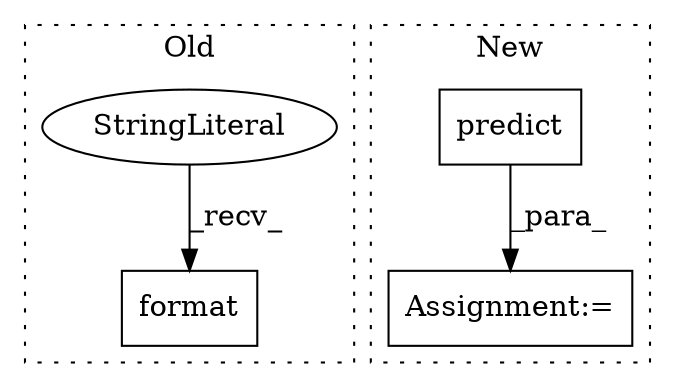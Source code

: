 digraph G {
subgraph cluster0 {
1 [label="format" a="32" s="7263,7386" l="7,1" shape="box"];
3 [label="StringLiteral" a="45" s="7188" l="74" shape="ellipse"];
label = "Old";
style="dotted";
}
subgraph cluster1 {
2 [label="predict" a="32" s="7130,7152" l="8,1" shape="box"];
4 [label="Assignment:=" a="7" s="7029,7181" l="78,2" shape="box"];
label = "New";
style="dotted";
}
2 -> 4 [label="_para_"];
3 -> 1 [label="_recv_"];
}